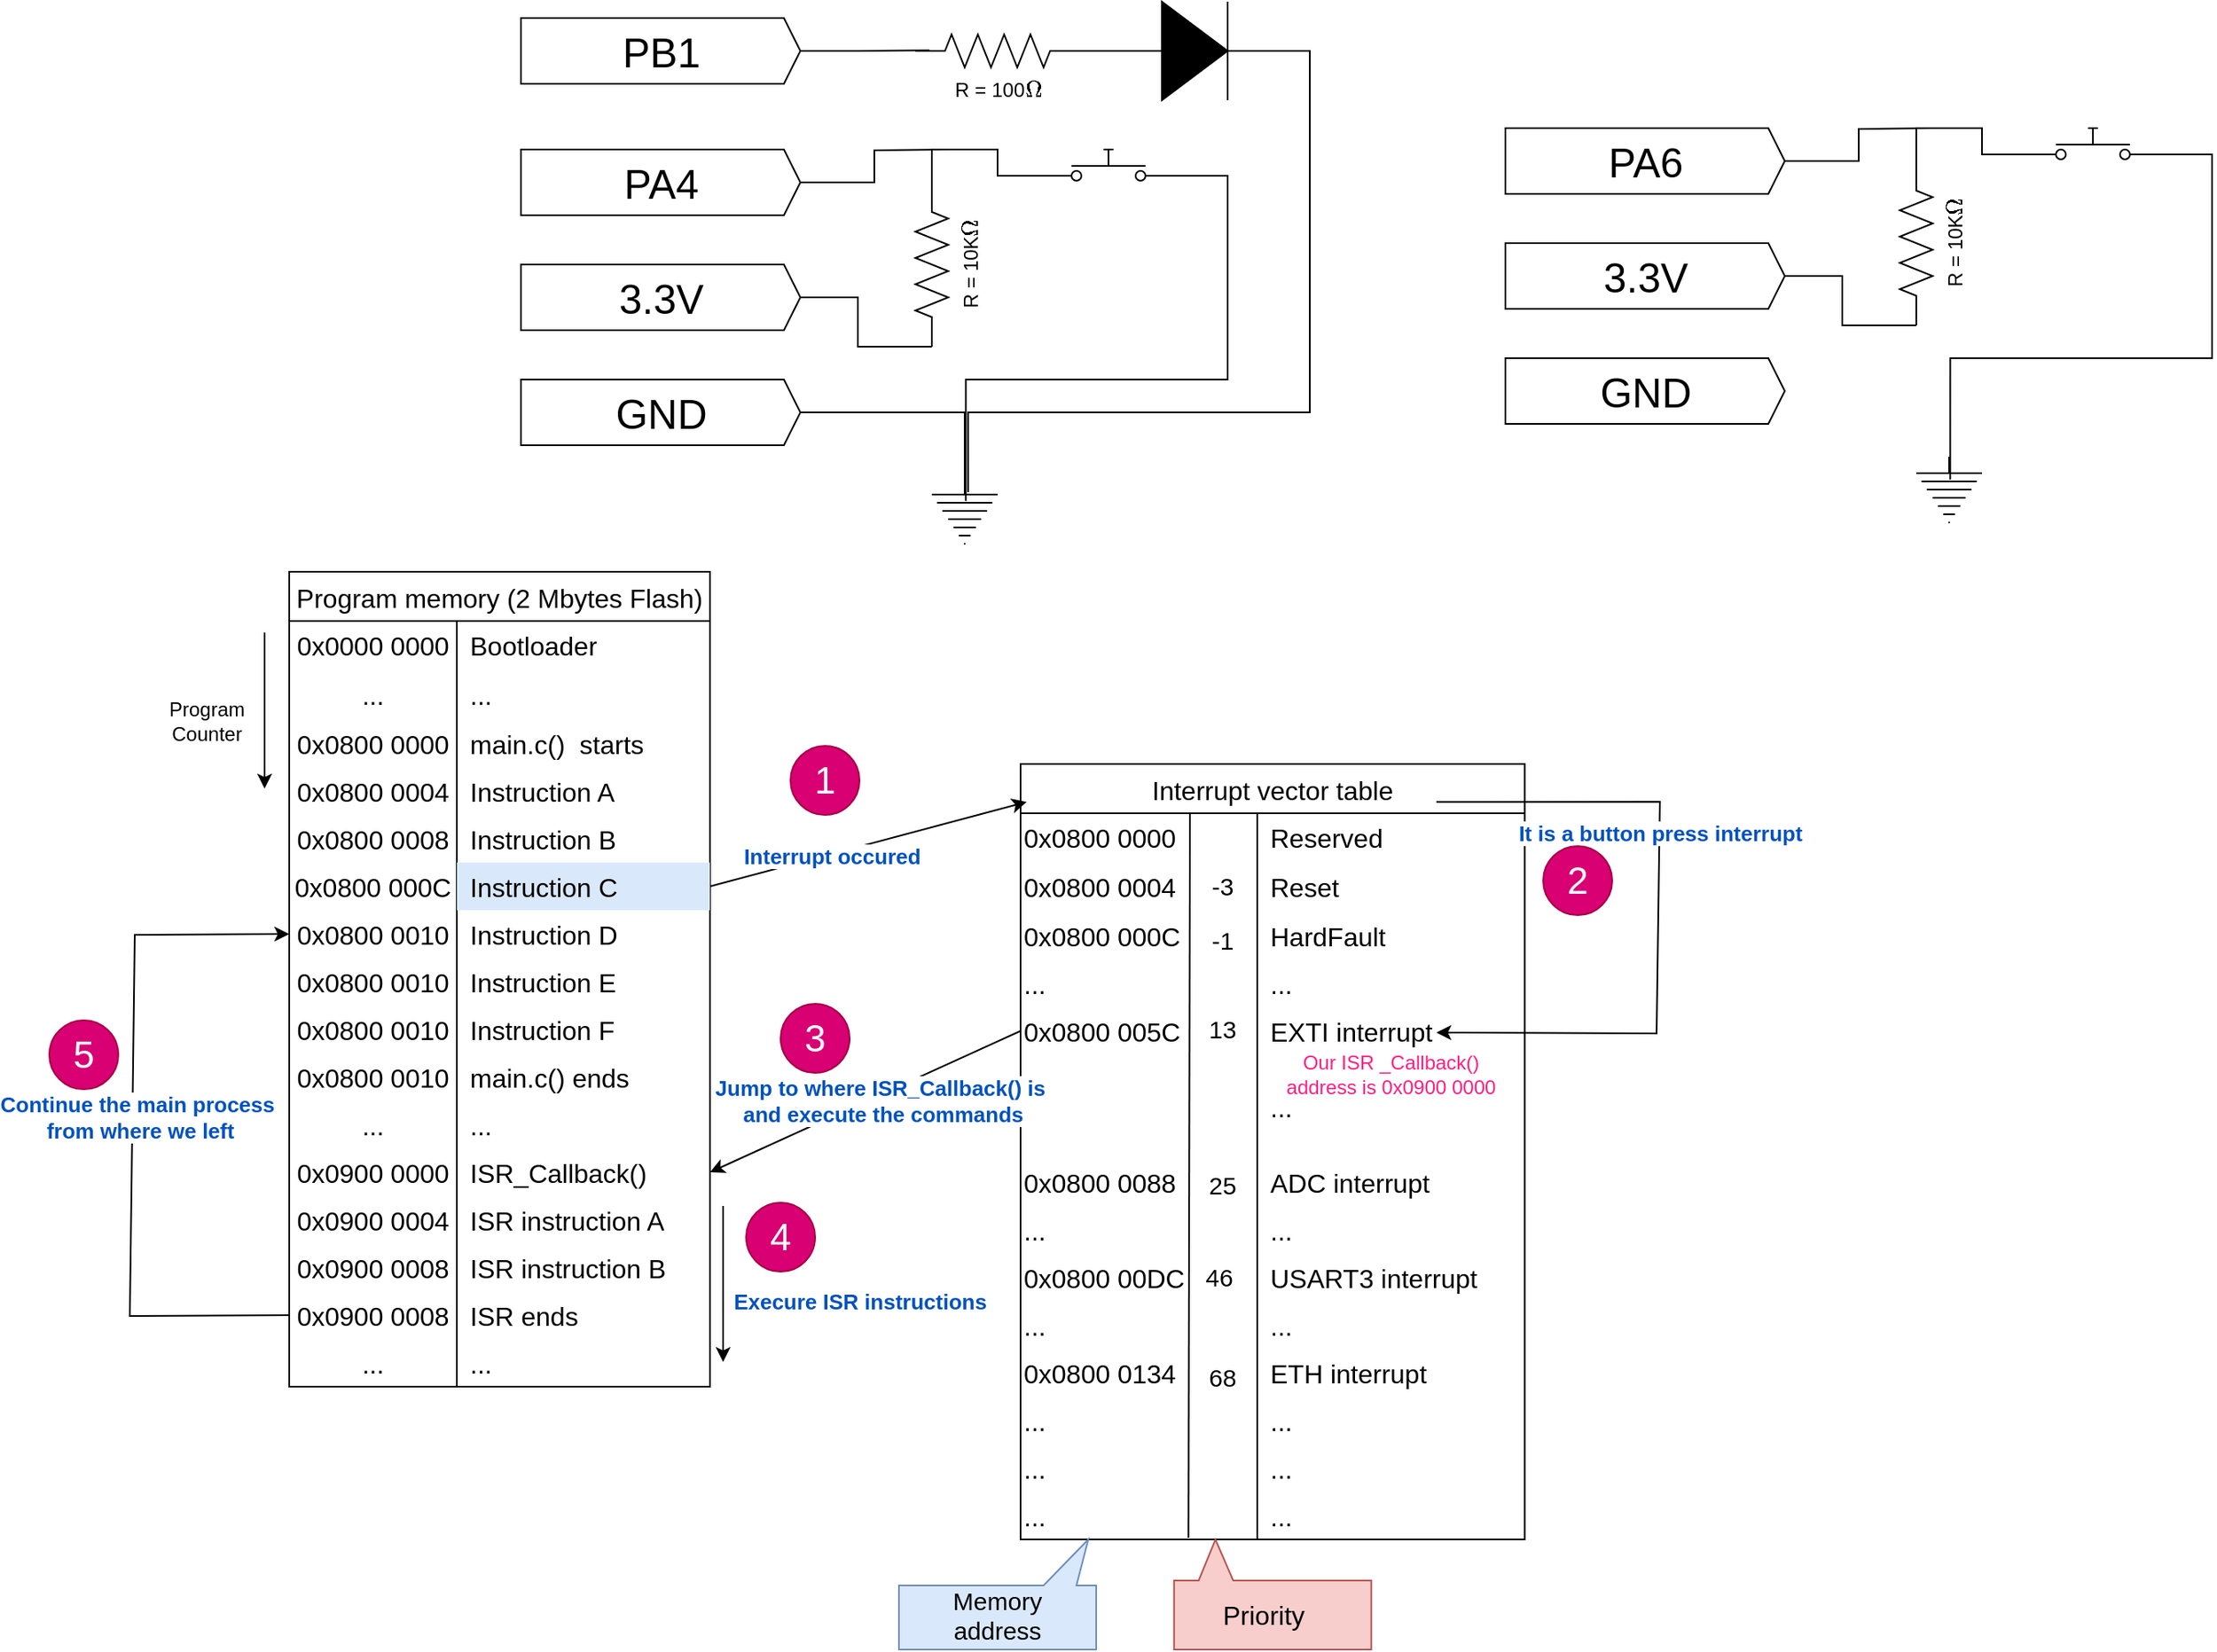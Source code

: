 <mxfile version="28.0.3">
  <diagram name="Page-1" id="4eHRl4CPB6I6Uv9056Hh">
    <mxGraphModel dx="1426" dy="743" grid="0" gridSize="10" guides="1" tooltips="1" connect="1" arrows="1" fold="1" page="0" pageScale="1" pageWidth="850" pageHeight="1100" math="1" shadow="0">
      <root>
        <mxCell id="0" />
        <mxCell id="1" parent="0" />
        <mxCell id="BI4gxbUmeSCvFVr5s4Jp-15" value="PB1" style="html=1;shadow=0;dashed=0;align=center;verticalAlign=middle;shape=mxgraph.arrows2.arrow;dy=0;dx=10;notch=0;fontSize=25;" parent="1" vertex="1">
          <mxGeometry x="400" y="80" width="170" height="40" as="geometry" />
        </mxCell>
        <mxCell id="BI4gxbUmeSCvFVr5s4Jp-16" value="3.3V" style="html=1;shadow=0;dashed=0;align=center;verticalAlign=middle;shape=mxgraph.arrows2.arrow;dy=0;dx=10;notch=0;fontSize=25;" parent="1" vertex="1">
          <mxGeometry x="400" y="230" width="170" height="40" as="geometry" />
        </mxCell>
        <mxCell id="BI4gxbUmeSCvFVr5s4Jp-17" value="GND" style="html=1;shadow=0;dashed=0;align=center;verticalAlign=middle;shape=mxgraph.arrows2.arrow;dy=0;dx=10;notch=0;fontSize=25;" parent="1" vertex="1">
          <mxGeometry x="400" y="300" width="170" height="40" as="geometry" />
        </mxCell>
        <mxCell id="BI4gxbUmeSCvFVr5s4Jp-30" style="edgeStyle=orthogonalEdgeStyle;rounded=0;orthogonalLoop=1;jettySize=auto;html=1;exitX=1;exitY=0.5;exitDx=0;exitDy=0;exitPerimeter=0;endArrow=none;startFill=0;" parent="1" source="BI4gxbUmeSCvFVr5s4Jp-18" edge="1">
          <mxGeometry relative="1" as="geometry">
            <mxPoint x="660.0" y="160" as="targetPoint" />
          </mxGeometry>
        </mxCell>
        <mxCell id="BI4gxbUmeSCvFVr5s4Jp-18" value="PA4" style="html=1;shadow=0;dashed=0;align=center;verticalAlign=middle;shape=mxgraph.arrows2.arrow;dy=0;dx=10;notch=0;fontSize=25;" parent="1" vertex="1">
          <mxGeometry x="400" y="160" width="170" height="40" as="geometry" />
        </mxCell>
        <mxCell id="BI4gxbUmeSCvFVr5s4Jp-19" value="" style="pointerEvents=1;verticalLabelPosition=bottom;shadow=0;dashed=0;align=center;html=1;verticalAlign=top;shape=mxgraph.electrical.signal_sources.protective_earth;" parent="1" vertex="1">
          <mxGeometry x="650" y="360" width="40" height="40" as="geometry" />
        </mxCell>
        <mxCell id="BI4gxbUmeSCvFVr5s4Jp-20" style="edgeStyle=orthogonalEdgeStyle;rounded=0;orthogonalLoop=1;jettySize=auto;html=1;exitX=1;exitY=0.5;exitDx=0;exitDy=0;exitPerimeter=0;entryX=0.5;entryY=0;entryDx=0;entryDy=0;entryPerimeter=0;endArrow=none;startFill=0;" parent="1" source="BI4gxbUmeSCvFVr5s4Jp-17" target="BI4gxbUmeSCvFVr5s4Jp-19" edge="1">
          <mxGeometry relative="1" as="geometry" />
        </mxCell>
        <mxCell id="BI4gxbUmeSCvFVr5s4Jp-21" value="R = 100`\Omega`" style="pointerEvents=1;verticalLabelPosition=bottom;shadow=0;dashed=0;align=center;html=1;verticalAlign=top;shape=mxgraph.electrical.resistors.resistor_2;" parent="1" vertex="1">
          <mxGeometry x="640" y="90" width="100" height="20" as="geometry" />
        </mxCell>
        <mxCell id="BI4gxbUmeSCvFVr5s4Jp-22" style="edgeStyle=orthogonalEdgeStyle;rounded=0;orthogonalLoop=1;jettySize=auto;html=1;exitX=1;exitY=0.5;exitDx=0;exitDy=0;exitPerimeter=0;entryX=0.086;entryY=0.483;entryDx=0;entryDy=0;entryPerimeter=0;endArrow=none;startFill=0;" parent="1" source="BI4gxbUmeSCvFVr5s4Jp-15" target="BI4gxbUmeSCvFVr5s4Jp-21" edge="1">
          <mxGeometry relative="1" as="geometry" />
        </mxCell>
        <mxCell id="BI4gxbUmeSCvFVr5s4Jp-23" value="" style="pointerEvents=1;fillColor=strokeColor;verticalLabelPosition=bottom;shadow=0;dashed=0;align=center;html=1;verticalAlign=top;shape=mxgraph.electrical.diodes.diode;" parent="1" vertex="1">
          <mxGeometry x="760" y="70" width="100" height="60" as="geometry" />
        </mxCell>
        <mxCell id="BI4gxbUmeSCvFVr5s4Jp-24" style="edgeStyle=orthogonalEdgeStyle;rounded=0;orthogonalLoop=1;jettySize=auto;html=1;exitX=1;exitY=0.5;exitDx=0;exitDy=0;exitPerimeter=0;entryX=0.064;entryY=0.49;entryDx=0;entryDy=0;entryPerimeter=0;endArrow=none;startFill=0;" parent="1" source="BI4gxbUmeSCvFVr5s4Jp-21" target="BI4gxbUmeSCvFVr5s4Jp-23" edge="1">
          <mxGeometry relative="1" as="geometry" />
        </mxCell>
        <mxCell id="BI4gxbUmeSCvFVr5s4Jp-25" style="edgeStyle=orthogonalEdgeStyle;rounded=0;orthogonalLoop=1;jettySize=auto;html=1;exitX=1;exitY=0.5;exitDx=0;exitDy=0;exitPerimeter=0;entryX=0.553;entryY=0.213;entryDx=0;entryDy=0;entryPerimeter=0;endArrow=none;startFill=0;" parent="1" source="BI4gxbUmeSCvFVr5s4Jp-23" target="BI4gxbUmeSCvFVr5s4Jp-19" edge="1">
          <mxGeometry relative="1" as="geometry">
            <Array as="points">
              <mxPoint x="880" y="100" />
              <mxPoint x="880" y="320" />
              <mxPoint x="672" y="320" />
            </Array>
          </mxGeometry>
        </mxCell>
        <mxCell id="BI4gxbUmeSCvFVr5s4Jp-26" value="" style="html=1;shape=mxgraph.electrical.electro-mechanical.pushbutton;aspect=fixed;elSwitchState=off;" parent="1" vertex="1">
          <mxGeometry x="720" y="160" width="75" height="20" as="geometry" />
        </mxCell>
        <mxCell id="BI4gxbUmeSCvFVr5s4Jp-29" style="edgeStyle=orthogonalEdgeStyle;rounded=0;orthogonalLoop=1;jettySize=auto;html=1;exitX=1;exitY=0.5;exitDx=0;exitDy=0;exitPerimeter=0;entryX=0;entryY=0.8;entryDx=0;entryDy=0;endArrow=none;startFill=0;" parent="1" source="BI4gxbUmeSCvFVr5s4Jp-27" target="BI4gxbUmeSCvFVr5s4Jp-26" edge="1">
          <mxGeometry relative="1" as="geometry" />
        </mxCell>
        <mxCell id="BI4gxbUmeSCvFVr5s4Jp-27" value="R = 10K`\Omega`" style="pointerEvents=1;verticalLabelPosition=bottom;shadow=0;dashed=0;align=center;html=1;verticalAlign=top;shape=mxgraph.electrical.resistors.resistor_2;rotation=-90;" parent="1" vertex="1">
          <mxGeometry x="600" y="220" width="100" height="20" as="geometry" />
        </mxCell>
        <mxCell id="BI4gxbUmeSCvFVr5s4Jp-28" style="edgeStyle=orthogonalEdgeStyle;rounded=0;orthogonalLoop=1;jettySize=auto;html=1;exitX=1;exitY=0.5;exitDx=0;exitDy=0;exitPerimeter=0;entryX=0;entryY=0.5;entryDx=0;entryDy=0;entryPerimeter=0;endArrow=none;startFill=0;" parent="1" source="BI4gxbUmeSCvFVr5s4Jp-16" target="BI4gxbUmeSCvFVr5s4Jp-27" edge="1">
          <mxGeometry relative="1" as="geometry">
            <Array as="points">
              <mxPoint x="605" y="250" />
              <mxPoint x="605" y="280" />
            </Array>
          </mxGeometry>
        </mxCell>
        <mxCell id="BI4gxbUmeSCvFVr5s4Jp-31" style="edgeStyle=orthogonalEdgeStyle;rounded=0;orthogonalLoop=1;jettySize=auto;html=1;exitX=1;exitY=0.8;exitDx=0;exitDy=0;entryX=0.517;entryY=0.346;entryDx=0;entryDy=0;entryPerimeter=0;endArrow=none;startFill=0;" parent="1" source="BI4gxbUmeSCvFVr5s4Jp-26" target="BI4gxbUmeSCvFVr5s4Jp-19" edge="1">
          <mxGeometry relative="1" as="geometry">
            <Array as="points">
              <mxPoint x="830" y="176" />
              <mxPoint x="830" y="300" />
              <mxPoint x="671" y="300" />
            </Array>
          </mxGeometry>
        </mxCell>
        <mxCell id="cWMTyW_qeCRq0W_1Ur5V-8" value="Interrupt vector table" style="shape=table;startSize=30;container=1;collapsible=0;childLayout=tableLayout;fixedRows=1;rowLines=0;fontStyle=0;strokeColor=default;fontSize=16;" parent="1" vertex="1">
          <mxGeometry x="704" y="534" width="306.75" height="472" as="geometry" />
        </mxCell>
        <mxCell id="cWMTyW_qeCRq0W_1Ur5V-9" value="" style="shape=tableRow;horizontal=0;startSize=0;swimlaneHead=0;swimlaneBody=0;top=0;left=0;bottom=0;right=0;collapsible=0;dropTarget=0;fillColor=none;points=[[0,0.5],[1,0.5]];portConstraint=eastwest;strokeColor=inherit;fontSize=16;" parent="cWMTyW_qeCRq0W_1Ur5V-8" vertex="1">
          <mxGeometry y="30" width="306.75" height="30" as="geometry" />
        </mxCell>
        <mxCell id="cWMTyW_qeCRq0W_1Ur5V-10" value="0x0800 0000" style="shape=partialRectangle;html=1;whiteSpace=wrap;connectable=0;fillColor=none;top=0;left=0;bottom=0;right=0;overflow=hidden;pointerEvents=1;strokeColor=inherit;fontSize=16;align=left;" parent="cWMTyW_qeCRq0W_1Ur5V-9" vertex="1">
          <mxGeometry width="144" height="30" as="geometry">
            <mxRectangle width="144" height="30" as="alternateBounds" />
          </mxGeometry>
        </mxCell>
        <mxCell id="cWMTyW_qeCRq0W_1Ur5V-11" value="Reserved" style="shape=partialRectangle;html=1;whiteSpace=wrap;connectable=0;fillColor=none;top=0;left=0;bottom=0;right=0;align=left;spacingLeft=6;overflow=hidden;strokeColor=inherit;fontSize=16;" parent="cWMTyW_qeCRq0W_1Ur5V-9" vertex="1">
          <mxGeometry x="144" width="163" height="30" as="geometry">
            <mxRectangle width="163" height="30" as="alternateBounds" />
          </mxGeometry>
        </mxCell>
        <mxCell id="cWMTyW_qeCRq0W_1Ur5V-12" value="" style="shape=tableRow;horizontal=0;startSize=0;swimlaneHead=0;swimlaneBody=0;top=0;left=0;bottom=0;right=0;collapsible=0;dropTarget=0;fillColor=none;points=[[0,0.5],[1,0.5]];portConstraint=eastwest;strokeColor=inherit;fontSize=16;" parent="cWMTyW_qeCRq0W_1Ur5V-8" vertex="1">
          <mxGeometry y="60" width="306.75" height="30" as="geometry" />
        </mxCell>
        <mxCell id="cWMTyW_qeCRq0W_1Ur5V-13" value="0x0800 0004" style="shape=partialRectangle;html=1;whiteSpace=wrap;connectable=0;fillColor=none;top=0;left=0;bottom=0;right=0;overflow=hidden;strokeColor=inherit;fontSize=16;align=left;" parent="cWMTyW_qeCRq0W_1Ur5V-12" vertex="1">
          <mxGeometry width="144" height="30" as="geometry">
            <mxRectangle width="144" height="30" as="alternateBounds" />
          </mxGeometry>
        </mxCell>
        <mxCell id="cWMTyW_qeCRq0W_1Ur5V-14" value="Reset" style="shape=partialRectangle;html=1;whiteSpace=wrap;connectable=0;fillColor=none;top=0;left=0;bottom=0;right=0;align=left;spacingLeft=6;overflow=hidden;strokeColor=inherit;fontSize=16;" parent="cWMTyW_qeCRq0W_1Ur5V-12" vertex="1">
          <mxGeometry x="144" width="163" height="30" as="geometry">
            <mxRectangle width="163" height="30" as="alternateBounds" />
          </mxGeometry>
        </mxCell>
        <mxCell id="cWMTyW_qeCRq0W_1Ur5V-15" value="" style="shape=tableRow;horizontal=0;startSize=0;swimlaneHead=0;swimlaneBody=0;top=0;left=0;bottom=0;right=0;collapsible=0;dropTarget=0;fillColor=none;points=[[0,0.5],[1,0.5]];portConstraint=eastwest;strokeColor=inherit;fontSize=16;" parent="cWMTyW_qeCRq0W_1Ur5V-8" vertex="1">
          <mxGeometry y="90" width="306.75" height="29" as="geometry" />
        </mxCell>
        <mxCell id="cWMTyW_qeCRq0W_1Ur5V-16" value="&lt;div&gt;0x0800 000C&lt;/div&gt;" style="shape=partialRectangle;html=1;whiteSpace=wrap;connectable=0;fillColor=none;top=0;left=0;bottom=0;right=0;overflow=hidden;strokeColor=inherit;fontSize=16;align=left;" parent="cWMTyW_qeCRq0W_1Ur5V-15" vertex="1">
          <mxGeometry width="144" height="29" as="geometry">
            <mxRectangle width="144" height="29" as="alternateBounds" />
          </mxGeometry>
        </mxCell>
        <mxCell id="cWMTyW_qeCRq0W_1Ur5V-17" value="HardFault" style="shape=partialRectangle;html=1;whiteSpace=wrap;connectable=0;fillColor=none;top=0;left=0;bottom=0;right=0;align=left;spacingLeft=6;overflow=hidden;strokeColor=inherit;fontSize=16;" parent="cWMTyW_qeCRq0W_1Ur5V-15" vertex="1">
          <mxGeometry x="144" width="163" height="29" as="geometry">
            <mxRectangle width="163" height="29" as="alternateBounds" />
          </mxGeometry>
        </mxCell>
        <mxCell id="cWMTyW_qeCRq0W_1Ur5V-108" value="" style="shape=tableRow;horizontal=0;startSize=0;swimlaneHead=0;swimlaneBody=0;top=0;left=0;bottom=0;right=0;collapsible=0;dropTarget=0;fillColor=none;points=[[0,0.5],[1,0.5]];portConstraint=eastwest;strokeColor=inherit;fontSize=16;" parent="cWMTyW_qeCRq0W_1Ur5V-8" vertex="1">
          <mxGeometry y="119" width="306.75" height="29" as="geometry" />
        </mxCell>
        <mxCell id="cWMTyW_qeCRq0W_1Ur5V-109" value="&lt;div&gt;...&lt;/div&gt;" style="shape=partialRectangle;html=1;whiteSpace=wrap;connectable=0;fillColor=none;top=0;left=0;bottom=0;right=0;overflow=hidden;strokeColor=inherit;fontSize=16;align=left;" parent="cWMTyW_qeCRq0W_1Ur5V-108" vertex="1">
          <mxGeometry width="144" height="29" as="geometry">
            <mxRectangle width="144" height="29" as="alternateBounds" />
          </mxGeometry>
        </mxCell>
        <mxCell id="cWMTyW_qeCRq0W_1Ur5V-110" value="..." style="shape=partialRectangle;html=1;whiteSpace=wrap;connectable=0;fillColor=none;top=0;left=0;bottom=0;right=0;align=left;spacingLeft=6;overflow=hidden;strokeColor=inherit;fontSize=16;" parent="cWMTyW_qeCRq0W_1Ur5V-108" vertex="1">
          <mxGeometry x="144" width="163" height="29" as="geometry">
            <mxRectangle width="163" height="29" as="alternateBounds" />
          </mxGeometry>
        </mxCell>
        <mxCell id="cWMTyW_qeCRq0W_1Ur5V-124" value="" style="shape=tableRow;horizontal=0;startSize=0;swimlaneHead=0;swimlaneBody=0;top=0;left=0;bottom=0;right=0;collapsible=0;dropTarget=0;fillColor=none;points=[[0,0.5],[1,0.5]];portConstraint=eastwest;strokeColor=inherit;fontSize=16;" parent="cWMTyW_qeCRq0W_1Ur5V-8" vertex="1">
          <mxGeometry y="148" width="306.75" height="29" as="geometry" />
        </mxCell>
        <mxCell id="cWMTyW_qeCRq0W_1Ur5V-125" value="0x0800 005C" style="shape=partialRectangle;html=1;whiteSpace=wrap;connectable=0;fillColor=none;top=0;left=0;bottom=0;right=0;overflow=hidden;strokeColor=inherit;fontSize=16;align=left;" parent="cWMTyW_qeCRq0W_1Ur5V-124" vertex="1">
          <mxGeometry width="144" height="29" as="geometry">
            <mxRectangle width="144" height="29" as="alternateBounds" />
          </mxGeometry>
        </mxCell>
        <mxCell id="cWMTyW_qeCRq0W_1Ur5V-126" value="EXTI interrupt" style="shape=partialRectangle;html=1;whiteSpace=wrap;connectable=0;fillColor=none;top=0;left=0;bottom=0;right=0;align=left;spacingLeft=6;overflow=hidden;strokeColor=inherit;fontSize=16;" parent="cWMTyW_qeCRq0W_1Ur5V-124" vertex="1">
          <mxGeometry x="144" width="163" height="29" as="geometry">
            <mxRectangle width="163" height="29" as="alternateBounds" />
          </mxGeometry>
        </mxCell>
        <mxCell id="cWMTyW_qeCRq0W_1Ur5V-127" value="" style="shape=tableRow;horizontal=0;startSize=0;swimlaneHead=0;swimlaneBody=0;top=0;left=0;bottom=0;right=0;collapsible=0;dropTarget=0;fillColor=none;points=[[0,0.5],[1,0.5]];portConstraint=eastwest;strokeColor=inherit;fontSize=16;" parent="cWMTyW_qeCRq0W_1Ur5V-8" vertex="1">
          <mxGeometry y="177" width="306.75" height="63" as="geometry" />
        </mxCell>
        <mxCell id="cWMTyW_qeCRq0W_1Ur5V-128" value="..." style="shape=partialRectangle;html=1;whiteSpace=wrap;connectable=0;fillColor=none;top=0;left=0;bottom=0;right=0;overflow=hidden;strokeColor=inherit;fontSize=16;align=left;" parent="cWMTyW_qeCRq0W_1Ur5V-127" vertex="1">
          <mxGeometry width="144" height="63" as="geometry">
            <mxRectangle width="144" height="63" as="alternateBounds" />
          </mxGeometry>
        </mxCell>
        <mxCell id="cWMTyW_qeCRq0W_1Ur5V-129" value="..." style="shape=partialRectangle;html=1;whiteSpace=wrap;connectable=0;fillColor=none;top=0;left=0;bottom=0;right=0;align=left;spacingLeft=6;overflow=hidden;strokeColor=inherit;fontSize=16;" parent="cWMTyW_qeCRq0W_1Ur5V-127" vertex="1">
          <mxGeometry x="144" width="163" height="63" as="geometry">
            <mxRectangle width="163" height="63" as="alternateBounds" />
          </mxGeometry>
        </mxCell>
        <mxCell id="cWMTyW_qeCRq0W_1Ur5V-130" value="" style="shape=tableRow;horizontal=0;startSize=0;swimlaneHead=0;swimlaneBody=0;top=0;left=0;bottom=0;right=0;collapsible=0;dropTarget=0;fillColor=none;points=[[0,0.5],[1,0.5]];portConstraint=eastwest;strokeColor=inherit;fontSize=16;" parent="cWMTyW_qeCRq0W_1Ur5V-8" vertex="1">
          <mxGeometry y="240" width="306.75" height="29" as="geometry" />
        </mxCell>
        <mxCell id="cWMTyW_qeCRq0W_1Ur5V-131" value="0x0800 0088" style="shape=partialRectangle;html=1;whiteSpace=wrap;connectable=0;fillColor=none;top=0;left=0;bottom=0;right=0;overflow=hidden;strokeColor=inherit;fontSize=16;align=left;" parent="cWMTyW_qeCRq0W_1Ur5V-130" vertex="1">
          <mxGeometry width="144" height="29" as="geometry">
            <mxRectangle width="144" height="29" as="alternateBounds" />
          </mxGeometry>
        </mxCell>
        <mxCell id="cWMTyW_qeCRq0W_1Ur5V-132" value="ADC interrupt" style="shape=partialRectangle;html=1;whiteSpace=wrap;connectable=0;fillColor=none;top=0;left=0;bottom=0;right=0;align=left;spacingLeft=6;overflow=hidden;strokeColor=inherit;fontSize=16;" parent="cWMTyW_qeCRq0W_1Ur5V-130" vertex="1">
          <mxGeometry x="144" width="163" height="29" as="geometry">
            <mxRectangle width="163" height="29" as="alternateBounds" />
          </mxGeometry>
        </mxCell>
        <mxCell id="cWMTyW_qeCRq0W_1Ur5V-133" value="" style="shape=tableRow;horizontal=0;startSize=0;swimlaneHead=0;swimlaneBody=0;top=0;left=0;bottom=0;right=0;collapsible=0;dropTarget=0;fillColor=none;points=[[0,0.5],[1,0.5]];portConstraint=eastwest;strokeColor=inherit;fontSize=16;" parent="cWMTyW_qeCRq0W_1Ur5V-8" vertex="1">
          <mxGeometry y="269" width="306.75" height="29" as="geometry" />
        </mxCell>
        <mxCell id="cWMTyW_qeCRq0W_1Ur5V-134" value="..." style="shape=partialRectangle;html=1;whiteSpace=wrap;connectable=0;fillColor=none;top=0;left=0;bottom=0;right=0;overflow=hidden;strokeColor=inherit;fontSize=16;align=left;" parent="cWMTyW_qeCRq0W_1Ur5V-133" vertex="1">
          <mxGeometry width="144" height="29" as="geometry">
            <mxRectangle width="144" height="29" as="alternateBounds" />
          </mxGeometry>
        </mxCell>
        <mxCell id="cWMTyW_qeCRq0W_1Ur5V-135" value="..." style="shape=partialRectangle;html=1;whiteSpace=wrap;connectable=0;fillColor=none;top=0;left=0;bottom=0;right=0;align=left;spacingLeft=6;overflow=hidden;strokeColor=inherit;fontSize=16;" parent="cWMTyW_qeCRq0W_1Ur5V-133" vertex="1">
          <mxGeometry x="144" width="163" height="29" as="geometry">
            <mxRectangle width="163" height="29" as="alternateBounds" />
          </mxGeometry>
        </mxCell>
        <mxCell id="cWMTyW_qeCRq0W_1Ur5V-136" value="" style="shape=tableRow;horizontal=0;startSize=0;swimlaneHead=0;swimlaneBody=0;top=0;left=0;bottom=0;right=0;collapsible=0;dropTarget=0;fillColor=none;points=[[0,0.5],[1,0.5]];portConstraint=eastwest;strokeColor=inherit;fontSize=16;" parent="cWMTyW_qeCRq0W_1Ur5V-8" vertex="1">
          <mxGeometry y="298" width="306.75" height="29" as="geometry" />
        </mxCell>
        <mxCell id="cWMTyW_qeCRq0W_1Ur5V-137" value="0x0800 00DC" style="shape=partialRectangle;html=1;whiteSpace=wrap;connectable=0;fillColor=none;top=0;left=0;bottom=0;right=0;overflow=hidden;strokeColor=inherit;fontSize=16;align=left;" parent="cWMTyW_qeCRq0W_1Ur5V-136" vertex="1">
          <mxGeometry width="144" height="29" as="geometry">
            <mxRectangle width="144" height="29" as="alternateBounds" />
          </mxGeometry>
        </mxCell>
        <mxCell id="cWMTyW_qeCRq0W_1Ur5V-138" value="USART3 interrupt" style="shape=partialRectangle;html=1;whiteSpace=wrap;connectable=0;fillColor=none;top=0;left=0;bottom=0;right=0;align=left;spacingLeft=6;overflow=hidden;strokeColor=inherit;fontSize=16;" parent="cWMTyW_qeCRq0W_1Ur5V-136" vertex="1">
          <mxGeometry x="144" width="163" height="29" as="geometry">
            <mxRectangle width="163" height="29" as="alternateBounds" />
          </mxGeometry>
        </mxCell>
        <mxCell id="cWMTyW_qeCRq0W_1Ur5V-139" value="" style="shape=tableRow;horizontal=0;startSize=0;swimlaneHead=0;swimlaneBody=0;top=0;left=0;bottom=0;right=0;collapsible=0;dropTarget=0;fillColor=none;points=[[0,0.5],[1,0.5]];portConstraint=eastwest;strokeColor=inherit;fontSize=16;" parent="cWMTyW_qeCRq0W_1Ur5V-8" vertex="1">
          <mxGeometry y="327" width="306.75" height="29" as="geometry" />
        </mxCell>
        <mxCell id="cWMTyW_qeCRq0W_1Ur5V-140" value="..." style="shape=partialRectangle;html=1;whiteSpace=wrap;connectable=0;fillColor=none;top=0;left=0;bottom=0;right=0;overflow=hidden;strokeColor=inherit;fontSize=16;align=left;" parent="cWMTyW_qeCRq0W_1Ur5V-139" vertex="1">
          <mxGeometry width="144" height="29" as="geometry">
            <mxRectangle width="144" height="29" as="alternateBounds" />
          </mxGeometry>
        </mxCell>
        <mxCell id="cWMTyW_qeCRq0W_1Ur5V-141" value="..." style="shape=partialRectangle;html=1;whiteSpace=wrap;connectable=0;fillColor=none;top=0;left=0;bottom=0;right=0;align=left;spacingLeft=6;overflow=hidden;strokeColor=inherit;fontSize=16;" parent="cWMTyW_qeCRq0W_1Ur5V-139" vertex="1">
          <mxGeometry x="144" width="163" height="29" as="geometry">
            <mxRectangle width="163" height="29" as="alternateBounds" />
          </mxGeometry>
        </mxCell>
        <mxCell id="cWMTyW_qeCRq0W_1Ur5V-142" value="" style="shape=tableRow;horizontal=0;startSize=0;swimlaneHead=0;swimlaneBody=0;top=0;left=0;bottom=0;right=0;collapsible=0;dropTarget=0;fillColor=none;points=[[0,0.5],[1,0.5]];portConstraint=eastwest;strokeColor=inherit;fontSize=16;" parent="cWMTyW_qeCRq0W_1Ur5V-8" vertex="1">
          <mxGeometry y="356" width="306.75" height="29" as="geometry" />
        </mxCell>
        <mxCell id="cWMTyW_qeCRq0W_1Ur5V-143" value="0x0800 0134" style="shape=partialRectangle;html=1;whiteSpace=wrap;connectable=0;fillColor=none;top=0;left=0;bottom=0;right=0;overflow=hidden;strokeColor=inherit;fontSize=16;align=left;" parent="cWMTyW_qeCRq0W_1Ur5V-142" vertex="1">
          <mxGeometry width="144" height="29" as="geometry">
            <mxRectangle width="144" height="29" as="alternateBounds" />
          </mxGeometry>
        </mxCell>
        <mxCell id="cWMTyW_qeCRq0W_1Ur5V-144" value="ETH interrupt" style="shape=partialRectangle;html=1;whiteSpace=wrap;connectable=0;fillColor=none;top=0;left=0;bottom=0;right=0;align=left;spacingLeft=6;overflow=hidden;strokeColor=inherit;fontSize=16;" parent="cWMTyW_qeCRq0W_1Ur5V-142" vertex="1">
          <mxGeometry x="144" width="163" height="29" as="geometry">
            <mxRectangle width="163" height="29" as="alternateBounds" />
          </mxGeometry>
        </mxCell>
        <mxCell id="cWMTyW_qeCRq0W_1Ur5V-145" value="" style="shape=tableRow;horizontal=0;startSize=0;swimlaneHead=0;swimlaneBody=0;top=0;left=0;bottom=0;right=0;collapsible=0;dropTarget=0;fillColor=none;points=[[0,0.5],[1,0.5]];portConstraint=eastwest;strokeColor=inherit;fontSize=16;" parent="cWMTyW_qeCRq0W_1Ur5V-8" vertex="1">
          <mxGeometry y="385" width="306.75" height="29" as="geometry" />
        </mxCell>
        <mxCell id="cWMTyW_qeCRq0W_1Ur5V-146" value="..." style="shape=partialRectangle;html=1;whiteSpace=wrap;connectable=0;fillColor=none;top=0;left=0;bottom=0;right=0;overflow=hidden;strokeColor=inherit;fontSize=16;align=left;" parent="cWMTyW_qeCRq0W_1Ur5V-145" vertex="1">
          <mxGeometry width="144" height="29" as="geometry">
            <mxRectangle width="144" height="29" as="alternateBounds" />
          </mxGeometry>
        </mxCell>
        <mxCell id="cWMTyW_qeCRq0W_1Ur5V-147" value="..." style="shape=partialRectangle;html=1;whiteSpace=wrap;connectable=0;fillColor=none;top=0;left=0;bottom=0;right=0;align=left;spacingLeft=6;overflow=hidden;strokeColor=inherit;fontSize=16;" parent="cWMTyW_qeCRq0W_1Ur5V-145" vertex="1">
          <mxGeometry x="144" width="163" height="29" as="geometry">
            <mxRectangle width="163" height="29" as="alternateBounds" />
          </mxGeometry>
        </mxCell>
        <mxCell id="cWMTyW_qeCRq0W_1Ur5V-148" value="" style="shape=tableRow;horizontal=0;startSize=0;swimlaneHead=0;swimlaneBody=0;top=0;left=0;bottom=0;right=0;collapsible=0;dropTarget=0;fillColor=none;points=[[0,0.5],[1,0.5]];portConstraint=eastwest;strokeColor=inherit;fontSize=16;" parent="cWMTyW_qeCRq0W_1Ur5V-8" vertex="1">
          <mxGeometry y="414" width="306.75" height="29" as="geometry" />
        </mxCell>
        <mxCell id="cWMTyW_qeCRq0W_1Ur5V-149" value="..." style="shape=partialRectangle;html=1;whiteSpace=wrap;connectable=0;fillColor=none;top=0;left=0;bottom=0;right=0;overflow=hidden;strokeColor=inherit;fontSize=16;align=left;" parent="cWMTyW_qeCRq0W_1Ur5V-148" vertex="1">
          <mxGeometry width="144" height="29" as="geometry">
            <mxRectangle width="144" height="29" as="alternateBounds" />
          </mxGeometry>
        </mxCell>
        <mxCell id="cWMTyW_qeCRq0W_1Ur5V-150" value="..." style="shape=partialRectangle;html=1;whiteSpace=wrap;connectable=0;fillColor=none;top=0;left=0;bottom=0;right=0;align=left;spacingLeft=6;overflow=hidden;strokeColor=inherit;fontSize=16;" parent="cWMTyW_qeCRq0W_1Ur5V-148" vertex="1">
          <mxGeometry x="144" width="163" height="29" as="geometry">
            <mxRectangle width="163" height="29" as="alternateBounds" />
          </mxGeometry>
        </mxCell>
        <mxCell id="cWMTyW_qeCRq0W_1Ur5V-220" value="" style="shape=tableRow;horizontal=0;startSize=0;swimlaneHead=0;swimlaneBody=0;top=0;left=0;bottom=0;right=0;collapsible=0;dropTarget=0;fillColor=none;points=[[0,0.5],[1,0.5]];portConstraint=eastwest;strokeColor=inherit;fontSize=16;" parent="cWMTyW_qeCRq0W_1Ur5V-8" vertex="1">
          <mxGeometry y="443" width="306.75" height="29" as="geometry" />
        </mxCell>
        <mxCell id="cWMTyW_qeCRq0W_1Ur5V-221" value="..." style="shape=partialRectangle;html=1;whiteSpace=wrap;connectable=0;fillColor=none;top=0;left=0;bottom=0;right=0;overflow=hidden;strokeColor=inherit;fontSize=16;align=left;" parent="cWMTyW_qeCRq0W_1Ur5V-220" vertex="1">
          <mxGeometry width="144" height="29" as="geometry">
            <mxRectangle width="144" height="29" as="alternateBounds" />
          </mxGeometry>
        </mxCell>
        <mxCell id="cWMTyW_qeCRq0W_1Ur5V-222" value="..." style="shape=partialRectangle;html=1;whiteSpace=wrap;connectable=0;fillColor=none;top=0;left=0;bottom=0;right=0;align=left;spacingLeft=6;overflow=hidden;strokeColor=inherit;fontSize=16;" parent="cWMTyW_qeCRq0W_1Ur5V-220" vertex="1">
          <mxGeometry x="144" width="163" height="29" as="geometry">
            <mxRectangle width="163" height="29" as="alternateBounds" />
          </mxGeometry>
        </mxCell>
        <mxCell id="1wR15tHoZpLUI2RcN5io-44" value="" style="endArrow=none;html=1;rounded=0;entryX=0.336;entryY=0;entryDx=0;entryDy=0;entryPerimeter=0;exitX=0.333;exitY=0.966;exitDx=0;exitDy=0;exitPerimeter=0;" parent="cWMTyW_qeCRq0W_1Ur5V-8" source="cWMTyW_qeCRq0W_1Ur5V-220" target="cWMTyW_qeCRq0W_1Ur5V-9" edge="1">
          <mxGeometry width="50" height="50" relative="1" as="geometry">
            <mxPoint x="45" y="145" as="sourcePoint" />
            <mxPoint x="95" y="95" as="targetPoint" />
          </mxGeometry>
        </mxCell>
        <mxCell id="cWMTyW_qeCRq0W_1Ur5V-51" value="Program memory (2 Mbytes Flash)" style="shape=table;startSize=30;container=1;collapsible=0;childLayout=tableLayout;fixedRows=1;rowLines=0;fontStyle=0;strokeColor=default;fontSize=16;" parent="1" vertex="1">
          <mxGeometry x="259" y="417" width="256" height="496" as="geometry" />
        </mxCell>
        <mxCell id="cWMTyW_qeCRq0W_1Ur5V-52" value="" style="shape=tableRow;horizontal=0;startSize=0;swimlaneHead=0;swimlaneBody=0;top=0;left=0;bottom=0;right=0;collapsible=0;dropTarget=0;fillColor=none;points=[[0,0.5],[1,0.5]];portConstraint=eastwest;strokeColor=inherit;fontSize=16;" parent="cWMTyW_qeCRq0W_1Ur5V-51" vertex="1">
          <mxGeometry y="30" width="256" height="30" as="geometry" />
        </mxCell>
        <mxCell id="cWMTyW_qeCRq0W_1Ur5V-53" value="0x0000 0000" style="shape=partialRectangle;html=1;whiteSpace=wrap;connectable=0;fillColor=none;top=0;left=0;bottom=0;right=0;overflow=hidden;pointerEvents=1;strokeColor=inherit;fontSize=16;" parent="cWMTyW_qeCRq0W_1Ur5V-52" vertex="1">
          <mxGeometry width="102" height="30" as="geometry">
            <mxRectangle width="102" height="30" as="alternateBounds" />
          </mxGeometry>
        </mxCell>
        <mxCell id="cWMTyW_qeCRq0W_1Ur5V-54" value="Bootloader" style="shape=partialRectangle;html=1;whiteSpace=wrap;connectable=0;fillColor=none;top=0;left=0;bottom=0;right=0;align=left;spacingLeft=6;overflow=hidden;strokeColor=inherit;fontSize=16;" parent="cWMTyW_qeCRq0W_1Ur5V-52" vertex="1">
          <mxGeometry x="102" width="154" height="30" as="geometry">
            <mxRectangle width="154" height="30" as="alternateBounds" />
          </mxGeometry>
        </mxCell>
        <mxCell id="cWMTyW_qeCRq0W_1Ur5V-55" value="" style="shape=tableRow;horizontal=0;startSize=0;swimlaneHead=0;swimlaneBody=0;top=0;left=0;bottom=0;right=0;collapsible=0;dropTarget=0;fillColor=none;points=[[0,0.5],[1,0.5]];portConstraint=eastwest;strokeColor=inherit;fontSize=16;" parent="cWMTyW_qeCRq0W_1Ur5V-51" vertex="1">
          <mxGeometry y="60" width="256" height="30" as="geometry" />
        </mxCell>
        <mxCell id="cWMTyW_qeCRq0W_1Ur5V-56" value="..." style="shape=partialRectangle;html=1;whiteSpace=wrap;connectable=0;fillColor=none;top=0;left=0;bottom=0;right=0;overflow=hidden;strokeColor=inherit;fontSize=16;" parent="cWMTyW_qeCRq0W_1Ur5V-55" vertex="1">
          <mxGeometry width="102" height="30" as="geometry">
            <mxRectangle width="102" height="30" as="alternateBounds" />
          </mxGeometry>
        </mxCell>
        <mxCell id="cWMTyW_qeCRq0W_1Ur5V-57" value="..." style="shape=partialRectangle;html=1;whiteSpace=wrap;connectable=0;fillColor=none;top=0;left=0;bottom=0;right=0;align=left;spacingLeft=6;overflow=hidden;strokeColor=inherit;fontSize=16;" parent="cWMTyW_qeCRq0W_1Ur5V-55" vertex="1">
          <mxGeometry x="102" width="154" height="30" as="geometry">
            <mxRectangle width="154" height="30" as="alternateBounds" />
          </mxGeometry>
        </mxCell>
        <mxCell id="cWMTyW_qeCRq0W_1Ur5V-58" value="" style="shape=tableRow;horizontal=0;startSize=0;swimlaneHead=0;swimlaneBody=0;top=0;left=0;bottom=0;right=0;collapsible=0;dropTarget=0;fillColor=none;points=[[0,0.5],[1,0.5]];portConstraint=eastwest;strokeColor=inherit;fontSize=16;" parent="cWMTyW_qeCRq0W_1Ur5V-51" vertex="1">
          <mxGeometry y="90" width="256" height="29" as="geometry" />
        </mxCell>
        <mxCell id="cWMTyW_qeCRq0W_1Ur5V-59" value="&lt;div&gt;0x0800 0000&lt;/div&gt;" style="shape=partialRectangle;html=1;whiteSpace=wrap;connectable=0;fillColor=none;top=0;left=0;bottom=0;right=0;overflow=hidden;strokeColor=inherit;fontSize=16;" parent="cWMTyW_qeCRq0W_1Ur5V-58" vertex="1">
          <mxGeometry width="102" height="29" as="geometry">
            <mxRectangle width="102" height="29" as="alternateBounds" />
          </mxGeometry>
        </mxCell>
        <mxCell id="cWMTyW_qeCRq0W_1Ur5V-60" value="main.c()&amp;nbsp; starts" style="shape=partialRectangle;html=1;whiteSpace=wrap;connectable=0;fillColor=none;top=0;left=0;bottom=0;right=0;align=left;spacingLeft=6;overflow=hidden;strokeColor=inherit;fontSize=16;" parent="cWMTyW_qeCRq0W_1Ur5V-58" vertex="1">
          <mxGeometry x="102" width="154" height="29" as="geometry">
            <mxRectangle width="154" height="29" as="alternateBounds" />
          </mxGeometry>
        </mxCell>
        <mxCell id="cWMTyW_qeCRq0W_1Ur5V-86" value="" style="shape=tableRow;horizontal=0;startSize=0;swimlaneHead=0;swimlaneBody=0;top=0;left=0;bottom=0;right=0;collapsible=0;dropTarget=0;fillColor=none;points=[[0,0.5],[1,0.5]];portConstraint=eastwest;strokeColor=inherit;fontSize=16;" parent="cWMTyW_qeCRq0W_1Ur5V-51" vertex="1">
          <mxGeometry y="119" width="256" height="29" as="geometry" />
        </mxCell>
        <mxCell id="cWMTyW_qeCRq0W_1Ur5V-87" value="&lt;div&gt;0x0800 0004&lt;/div&gt;" style="shape=partialRectangle;html=1;whiteSpace=wrap;connectable=0;fillColor=none;top=0;left=0;bottom=0;right=0;overflow=hidden;strokeColor=inherit;fontSize=16;" parent="cWMTyW_qeCRq0W_1Ur5V-86" vertex="1">
          <mxGeometry width="102" height="29" as="geometry">
            <mxRectangle width="102" height="29" as="alternateBounds" />
          </mxGeometry>
        </mxCell>
        <mxCell id="cWMTyW_qeCRq0W_1Ur5V-88" value="Instruction A" style="shape=partialRectangle;html=1;whiteSpace=wrap;connectable=0;fillColor=none;top=0;left=0;bottom=0;right=0;align=left;spacingLeft=6;overflow=hidden;strokeColor=inherit;fontSize=16;" parent="cWMTyW_qeCRq0W_1Ur5V-86" vertex="1">
          <mxGeometry x="102" width="154" height="29" as="geometry">
            <mxRectangle width="154" height="29" as="alternateBounds" />
          </mxGeometry>
        </mxCell>
        <mxCell id="cWMTyW_qeCRq0W_1Ur5V-89" value="" style="shape=tableRow;horizontal=0;startSize=0;swimlaneHead=0;swimlaneBody=0;top=0;left=0;bottom=0;right=0;collapsible=0;dropTarget=0;fillColor=none;points=[[0,0.5],[1,0.5]];portConstraint=eastwest;strokeColor=inherit;fontSize=16;" parent="cWMTyW_qeCRq0W_1Ur5V-51" vertex="1">
          <mxGeometry y="148" width="256" height="29" as="geometry" />
        </mxCell>
        <mxCell id="cWMTyW_qeCRq0W_1Ur5V-90" value="&lt;div&gt;0x0800 0008&lt;/div&gt;" style="shape=partialRectangle;html=1;whiteSpace=wrap;connectable=0;fillColor=none;top=0;left=0;bottom=0;right=0;overflow=hidden;strokeColor=inherit;fontSize=16;" parent="cWMTyW_qeCRq0W_1Ur5V-89" vertex="1">
          <mxGeometry width="102" height="29" as="geometry">
            <mxRectangle width="102" height="29" as="alternateBounds" />
          </mxGeometry>
        </mxCell>
        <mxCell id="cWMTyW_qeCRq0W_1Ur5V-91" value="Instruction B" style="shape=partialRectangle;html=1;whiteSpace=wrap;connectable=0;fillColor=none;top=0;left=0;bottom=0;right=0;align=left;spacingLeft=6;overflow=hidden;strokeColor=inherit;fontSize=16;" parent="cWMTyW_qeCRq0W_1Ur5V-89" vertex="1">
          <mxGeometry x="102" width="154" height="29" as="geometry">
            <mxRectangle width="154" height="29" as="alternateBounds" />
          </mxGeometry>
        </mxCell>
        <mxCell id="cWMTyW_qeCRq0W_1Ur5V-92" value="" style="shape=tableRow;horizontal=0;startSize=0;swimlaneHead=0;swimlaneBody=0;top=0;left=0;bottom=0;right=0;collapsible=0;dropTarget=0;fillColor=none;points=[[0,0.5],[1,0.5]];portConstraint=eastwest;strokeColor=inherit;fontSize=16;" parent="cWMTyW_qeCRq0W_1Ur5V-51" vertex="1">
          <mxGeometry y="177" width="256" height="29" as="geometry" />
        </mxCell>
        <mxCell id="cWMTyW_qeCRq0W_1Ur5V-93" value="&lt;div&gt;0x0800 000C&lt;/div&gt;" style="shape=partialRectangle;html=1;whiteSpace=wrap;connectable=0;fillColor=none;top=0;left=0;bottom=0;right=0;overflow=hidden;strokeColor=inherit;fontSize=16;" parent="cWMTyW_qeCRq0W_1Ur5V-92" vertex="1">
          <mxGeometry width="102" height="29" as="geometry">
            <mxRectangle width="102" height="29" as="alternateBounds" />
          </mxGeometry>
        </mxCell>
        <mxCell id="cWMTyW_qeCRq0W_1Ur5V-94" value="Instruction C" style="shape=partialRectangle;html=1;whiteSpace=wrap;connectable=0;fillColor=#dae8fc;top=0;left=0;bottom=0;right=0;align=left;spacingLeft=6;overflow=hidden;strokeColor=#6c8ebf;fontSize=16;" parent="cWMTyW_qeCRq0W_1Ur5V-92" vertex="1">
          <mxGeometry x="102" width="154" height="29" as="geometry">
            <mxRectangle width="154" height="29" as="alternateBounds" />
          </mxGeometry>
        </mxCell>
        <mxCell id="cWMTyW_qeCRq0W_1Ur5V-95" value="" style="shape=tableRow;horizontal=0;startSize=0;swimlaneHead=0;swimlaneBody=0;top=0;left=0;bottom=0;right=0;collapsible=0;dropTarget=0;fillColor=none;points=[[0,0.5],[1,0.5]];portConstraint=eastwest;strokeColor=inherit;fontSize=16;" parent="cWMTyW_qeCRq0W_1Ur5V-51" vertex="1">
          <mxGeometry y="206" width="256" height="29" as="geometry" />
        </mxCell>
        <mxCell id="cWMTyW_qeCRq0W_1Ur5V-96" value="&lt;div&gt;0x0800 0010&lt;/div&gt;" style="shape=partialRectangle;html=1;whiteSpace=wrap;connectable=0;fillColor=none;top=0;left=0;bottom=0;right=0;overflow=hidden;strokeColor=inherit;fontSize=16;" parent="cWMTyW_qeCRq0W_1Ur5V-95" vertex="1">
          <mxGeometry width="102" height="29" as="geometry">
            <mxRectangle width="102" height="29" as="alternateBounds" />
          </mxGeometry>
        </mxCell>
        <mxCell id="cWMTyW_qeCRq0W_1Ur5V-97" value="Instruction D" style="shape=partialRectangle;html=1;whiteSpace=wrap;connectable=0;fillColor=none;top=0;left=0;bottom=0;right=0;align=left;spacingLeft=6;overflow=hidden;strokeColor=inherit;fontSize=16;" parent="cWMTyW_qeCRq0W_1Ur5V-95" vertex="1">
          <mxGeometry x="102" width="154" height="29" as="geometry">
            <mxRectangle width="154" height="29" as="alternateBounds" />
          </mxGeometry>
        </mxCell>
        <mxCell id="cWMTyW_qeCRq0W_1Ur5V-151" value="" style="shape=tableRow;horizontal=0;startSize=0;swimlaneHead=0;swimlaneBody=0;top=0;left=0;bottom=0;right=0;collapsible=0;dropTarget=0;fillColor=none;points=[[0,0.5],[1,0.5]];portConstraint=eastwest;strokeColor=inherit;fontSize=16;" parent="cWMTyW_qeCRq0W_1Ur5V-51" vertex="1">
          <mxGeometry y="235" width="256" height="29" as="geometry" />
        </mxCell>
        <mxCell id="cWMTyW_qeCRq0W_1Ur5V-152" value="&lt;div&gt;0x0800 0010&lt;/div&gt;" style="shape=partialRectangle;html=1;whiteSpace=wrap;connectable=0;fillColor=none;top=0;left=0;bottom=0;right=0;overflow=hidden;strokeColor=inherit;fontSize=16;" parent="cWMTyW_qeCRq0W_1Ur5V-151" vertex="1">
          <mxGeometry width="102" height="29" as="geometry">
            <mxRectangle width="102" height="29" as="alternateBounds" />
          </mxGeometry>
        </mxCell>
        <mxCell id="cWMTyW_qeCRq0W_1Ur5V-153" value="Instruction E" style="shape=partialRectangle;html=1;whiteSpace=wrap;connectable=0;fillColor=none;top=0;left=0;bottom=0;right=0;align=left;spacingLeft=6;overflow=hidden;strokeColor=inherit;fontSize=16;" parent="cWMTyW_qeCRq0W_1Ur5V-151" vertex="1">
          <mxGeometry x="102" width="154" height="29" as="geometry">
            <mxRectangle width="154" height="29" as="alternateBounds" />
          </mxGeometry>
        </mxCell>
        <mxCell id="cWMTyW_qeCRq0W_1Ur5V-154" value="" style="shape=tableRow;horizontal=0;startSize=0;swimlaneHead=0;swimlaneBody=0;top=0;left=0;bottom=0;right=0;collapsible=0;dropTarget=0;fillColor=none;points=[[0,0.5],[1,0.5]];portConstraint=eastwest;strokeColor=inherit;fontSize=16;" parent="cWMTyW_qeCRq0W_1Ur5V-51" vertex="1">
          <mxGeometry y="264" width="256" height="29" as="geometry" />
        </mxCell>
        <mxCell id="cWMTyW_qeCRq0W_1Ur5V-155" value="&lt;div&gt;0x0800 0010&lt;/div&gt;" style="shape=partialRectangle;html=1;whiteSpace=wrap;connectable=0;fillColor=none;top=0;left=0;bottom=0;right=0;overflow=hidden;strokeColor=inherit;fontSize=16;" parent="cWMTyW_qeCRq0W_1Ur5V-154" vertex="1">
          <mxGeometry width="102" height="29" as="geometry">
            <mxRectangle width="102" height="29" as="alternateBounds" />
          </mxGeometry>
        </mxCell>
        <mxCell id="cWMTyW_qeCRq0W_1Ur5V-156" value="Instruction F" style="shape=partialRectangle;html=1;whiteSpace=wrap;connectable=0;fillColor=none;top=0;left=0;bottom=0;right=0;align=left;spacingLeft=6;overflow=hidden;strokeColor=inherit;fontSize=16;" parent="cWMTyW_qeCRq0W_1Ur5V-154" vertex="1">
          <mxGeometry x="102" width="154" height="29" as="geometry">
            <mxRectangle width="154" height="29" as="alternateBounds" />
          </mxGeometry>
        </mxCell>
        <mxCell id="cWMTyW_qeCRq0W_1Ur5V-157" value="" style="shape=tableRow;horizontal=0;startSize=0;swimlaneHead=0;swimlaneBody=0;top=0;left=0;bottom=0;right=0;collapsible=0;dropTarget=0;fillColor=none;points=[[0,0.5],[1,0.5]];portConstraint=eastwest;strokeColor=inherit;fontSize=16;" parent="cWMTyW_qeCRq0W_1Ur5V-51" vertex="1">
          <mxGeometry y="293" width="256" height="29" as="geometry" />
        </mxCell>
        <mxCell id="cWMTyW_qeCRq0W_1Ur5V-158" value="&lt;div&gt;0x0800 0010&lt;/div&gt;" style="shape=partialRectangle;html=1;whiteSpace=wrap;connectable=0;fillColor=none;top=0;left=0;bottom=0;right=0;overflow=hidden;strokeColor=inherit;fontSize=16;" parent="cWMTyW_qeCRq0W_1Ur5V-157" vertex="1">
          <mxGeometry width="102" height="29" as="geometry">
            <mxRectangle width="102" height="29" as="alternateBounds" />
          </mxGeometry>
        </mxCell>
        <mxCell id="cWMTyW_qeCRq0W_1Ur5V-159" value="main.c() ends" style="shape=partialRectangle;html=1;whiteSpace=wrap;connectable=0;fillColor=none;top=0;left=0;bottom=0;right=0;align=left;spacingLeft=6;overflow=hidden;strokeColor=inherit;fontSize=16;" parent="cWMTyW_qeCRq0W_1Ur5V-157" vertex="1">
          <mxGeometry x="102" width="154" height="29" as="geometry">
            <mxRectangle width="154" height="29" as="alternateBounds" />
          </mxGeometry>
        </mxCell>
        <mxCell id="cWMTyW_qeCRq0W_1Ur5V-160" value="" style="shape=tableRow;horizontal=0;startSize=0;swimlaneHead=0;swimlaneBody=0;top=0;left=0;bottom=0;right=0;collapsible=0;dropTarget=0;fillColor=none;points=[[0,0.5],[1,0.5]];portConstraint=eastwest;strokeColor=inherit;fontSize=16;" parent="cWMTyW_qeCRq0W_1Ur5V-51" vertex="1">
          <mxGeometry y="322" width="256" height="29" as="geometry" />
        </mxCell>
        <mxCell id="cWMTyW_qeCRq0W_1Ur5V-161" value="&lt;div&gt;...&lt;/div&gt;" style="shape=partialRectangle;html=1;whiteSpace=wrap;connectable=0;fillColor=none;top=0;left=0;bottom=0;right=0;overflow=hidden;strokeColor=inherit;fontSize=16;" parent="cWMTyW_qeCRq0W_1Ur5V-160" vertex="1">
          <mxGeometry width="102" height="29" as="geometry">
            <mxRectangle width="102" height="29" as="alternateBounds" />
          </mxGeometry>
        </mxCell>
        <mxCell id="cWMTyW_qeCRq0W_1Ur5V-162" value="..." style="shape=partialRectangle;html=1;whiteSpace=wrap;connectable=0;fillColor=none;top=0;left=0;bottom=0;right=0;align=left;spacingLeft=6;overflow=hidden;strokeColor=inherit;fontSize=16;" parent="cWMTyW_qeCRq0W_1Ur5V-160" vertex="1">
          <mxGeometry x="102" width="154" height="29" as="geometry">
            <mxRectangle width="154" height="29" as="alternateBounds" />
          </mxGeometry>
        </mxCell>
        <mxCell id="cWMTyW_qeCRq0W_1Ur5V-163" value="" style="shape=tableRow;horizontal=0;startSize=0;swimlaneHead=0;swimlaneBody=0;top=0;left=0;bottom=0;right=0;collapsible=0;dropTarget=0;fillColor=none;points=[[0,0.5],[1,0.5]];portConstraint=eastwest;strokeColor=inherit;fontSize=16;" parent="cWMTyW_qeCRq0W_1Ur5V-51" vertex="1">
          <mxGeometry y="351" width="256" height="29" as="geometry" />
        </mxCell>
        <mxCell id="cWMTyW_qeCRq0W_1Ur5V-164" value="0x0900 0000" style="shape=partialRectangle;html=1;whiteSpace=wrap;connectable=0;fillColor=none;top=0;left=0;bottom=0;right=0;overflow=hidden;strokeColor=inherit;fontSize=16;" parent="cWMTyW_qeCRq0W_1Ur5V-163" vertex="1">
          <mxGeometry width="102" height="29" as="geometry">
            <mxRectangle width="102" height="29" as="alternateBounds" />
          </mxGeometry>
        </mxCell>
        <mxCell id="cWMTyW_qeCRq0W_1Ur5V-165" value="ISR_Callback()" style="shape=partialRectangle;html=1;whiteSpace=wrap;connectable=0;fillColor=none;top=0;left=0;bottom=0;right=0;align=left;spacingLeft=6;overflow=hidden;strokeColor=inherit;fontSize=16;" parent="cWMTyW_qeCRq0W_1Ur5V-163" vertex="1">
          <mxGeometry x="102" width="154" height="29" as="geometry">
            <mxRectangle width="154" height="29" as="alternateBounds" />
          </mxGeometry>
        </mxCell>
        <mxCell id="cWMTyW_qeCRq0W_1Ur5V-203" value="" style="shape=tableRow;horizontal=0;startSize=0;swimlaneHead=0;swimlaneBody=0;top=0;left=0;bottom=0;right=0;collapsible=0;dropTarget=0;fillColor=none;points=[[0,0.5],[1,0.5]];portConstraint=eastwest;strokeColor=inherit;fontSize=16;" parent="cWMTyW_qeCRq0W_1Ur5V-51" vertex="1">
          <mxGeometry y="380" width="256" height="29" as="geometry" />
        </mxCell>
        <mxCell id="cWMTyW_qeCRq0W_1Ur5V-204" value="0x0900 0004" style="shape=partialRectangle;html=1;whiteSpace=wrap;connectable=0;fillColor=none;top=0;left=0;bottom=0;right=0;overflow=hidden;strokeColor=inherit;fontSize=16;" parent="cWMTyW_qeCRq0W_1Ur5V-203" vertex="1">
          <mxGeometry width="102" height="29" as="geometry">
            <mxRectangle width="102" height="29" as="alternateBounds" />
          </mxGeometry>
        </mxCell>
        <mxCell id="cWMTyW_qeCRq0W_1Ur5V-205" value="ISR instruction A" style="shape=partialRectangle;html=1;whiteSpace=wrap;connectable=0;fillColor=none;top=0;left=0;bottom=0;right=0;align=left;spacingLeft=6;overflow=hidden;strokeColor=inherit;fontSize=16;" parent="cWMTyW_qeCRq0W_1Ur5V-203" vertex="1">
          <mxGeometry x="102" width="154" height="29" as="geometry">
            <mxRectangle width="154" height="29" as="alternateBounds" />
          </mxGeometry>
        </mxCell>
        <mxCell id="cWMTyW_qeCRq0W_1Ur5V-206" value="" style="shape=tableRow;horizontal=0;startSize=0;swimlaneHead=0;swimlaneBody=0;top=0;left=0;bottom=0;right=0;collapsible=0;dropTarget=0;fillColor=none;points=[[0,0.5],[1,0.5]];portConstraint=eastwest;strokeColor=inherit;fontSize=16;" parent="cWMTyW_qeCRq0W_1Ur5V-51" vertex="1">
          <mxGeometry y="409" width="256" height="29" as="geometry" />
        </mxCell>
        <mxCell id="cWMTyW_qeCRq0W_1Ur5V-207" value="0x0900 0008" style="shape=partialRectangle;html=1;whiteSpace=wrap;connectable=0;fillColor=none;top=0;left=0;bottom=0;right=0;overflow=hidden;strokeColor=inherit;fontSize=16;" parent="cWMTyW_qeCRq0W_1Ur5V-206" vertex="1">
          <mxGeometry width="102" height="29" as="geometry">
            <mxRectangle width="102" height="29" as="alternateBounds" />
          </mxGeometry>
        </mxCell>
        <mxCell id="cWMTyW_qeCRq0W_1Ur5V-208" value="ISR instruction B" style="shape=partialRectangle;html=1;whiteSpace=wrap;connectable=0;fillColor=none;top=0;left=0;bottom=0;right=0;align=left;spacingLeft=6;overflow=hidden;strokeColor=inherit;fontSize=16;" parent="cWMTyW_qeCRq0W_1Ur5V-206" vertex="1">
          <mxGeometry x="102" width="154" height="29" as="geometry">
            <mxRectangle width="154" height="29" as="alternateBounds" />
          </mxGeometry>
        </mxCell>
        <mxCell id="cWMTyW_qeCRq0W_1Ur5V-209" value="" style="shape=tableRow;horizontal=0;startSize=0;swimlaneHead=0;swimlaneBody=0;top=0;left=0;bottom=0;right=0;collapsible=0;dropTarget=0;fillColor=none;points=[[0,0.5],[1,0.5]];portConstraint=eastwest;strokeColor=inherit;fontSize=16;" parent="cWMTyW_qeCRq0W_1Ur5V-51" vertex="1">
          <mxGeometry y="438" width="256" height="29" as="geometry" />
        </mxCell>
        <mxCell id="cWMTyW_qeCRq0W_1Ur5V-210" value="0x0900 0008" style="shape=partialRectangle;html=1;whiteSpace=wrap;connectable=0;fillColor=none;top=0;left=0;bottom=0;right=0;overflow=hidden;strokeColor=inherit;fontSize=16;" parent="cWMTyW_qeCRq0W_1Ur5V-209" vertex="1">
          <mxGeometry width="102" height="29" as="geometry">
            <mxRectangle width="102" height="29" as="alternateBounds" />
          </mxGeometry>
        </mxCell>
        <mxCell id="cWMTyW_qeCRq0W_1Ur5V-211" value="ISR ends" style="shape=partialRectangle;html=1;whiteSpace=wrap;connectable=0;fillColor=none;top=0;left=0;bottom=0;right=0;align=left;spacingLeft=6;overflow=hidden;strokeColor=inherit;fontSize=16;" parent="cWMTyW_qeCRq0W_1Ur5V-209" vertex="1">
          <mxGeometry x="102" width="154" height="29" as="geometry">
            <mxRectangle width="154" height="29" as="alternateBounds" />
          </mxGeometry>
        </mxCell>
        <mxCell id="cWMTyW_qeCRq0W_1Ur5V-212" value="" style="shape=tableRow;horizontal=0;startSize=0;swimlaneHead=0;swimlaneBody=0;top=0;left=0;bottom=0;right=0;collapsible=0;dropTarget=0;fillColor=none;points=[[0,0.5],[1,0.5]];portConstraint=eastwest;strokeColor=inherit;fontSize=16;" parent="cWMTyW_qeCRq0W_1Ur5V-51" vertex="1">
          <mxGeometry y="467" width="256" height="29" as="geometry" />
        </mxCell>
        <mxCell id="cWMTyW_qeCRq0W_1Ur5V-213" value="..." style="shape=partialRectangle;html=1;whiteSpace=wrap;connectable=0;fillColor=none;top=0;left=0;bottom=0;right=0;overflow=hidden;strokeColor=inherit;fontSize=16;" parent="cWMTyW_qeCRq0W_1Ur5V-212" vertex="1">
          <mxGeometry width="102" height="29" as="geometry">
            <mxRectangle width="102" height="29" as="alternateBounds" />
          </mxGeometry>
        </mxCell>
        <mxCell id="cWMTyW_qeCRq0W_1Ur5V-214" value="..." style="shape=partialRectangle;html=1;whiteSpace=wrap;connectable=0;fillColor=none;top=0;left=0;bottom=0;right=0;align=left;spacingLeft=6;overflow=hidden;strokeColor=inherit;fontSize=16;" parent="cWMTyW_qeCRq0W_1Ur5V-212" vertex="1">
          <mxGeometry x="102" width="154" height="29" as="geometry">
            <mxRectangle width="154" height="29" as="alternateBounds" />
          </mxGeometry>
        </mxCell>
        <mxCell id="cWMTyW_qeCRq0W_1Ur5V-225" value="" style="endArrow=classic;html=1;rounded=0;entryX=0;entryY=0.5;entryDx=0;entryDy=0;exitX=0;exitY=0.5;exitDx=0;exitDy=0;" parent="cWMTyW_qeCRq0W_1Ur5V-51" source="cWMTyW_qeCRq0W_1Ur5V-209" target="cWMTyW_qeCRq0W_1Ur5V-95" edge="1">
          <mxGeometry width="50" height="50" relative="1" as="geometry">
            <mxPoint x="751" y="272.086" as="sourcePoint" />
            <mxPoint x="751" y="412.5" as="targetPoint" />
            <Array as="points">
              <mxPoint x="-97" y="453" />
              <mxPoint x="-94" y="221" />
            </Array>
          </mxGeometry>
        </mxCell>
        <mxCell id="cWMTyW_qeCRq0W_1Ur5V-226" value="Continue the main process&amp;nbsp;&lt;div&gt;from where we left&lt;/div&gt;" style="edgeLabel;html=1;align=center;verticalAlign=middle;resizable=0;points=[];fontSize=13;fontColor=#0052BE;fontStyle=1" parent="cWMTyW_qeCRq0W_1Ur5V-225" vertex="1" connectable="0">
          <mxGeometry x="-0.246" y="-1" relative="1" as="geometry">
            <mxPoint x="4" y="-59" as="offset" />
          </mxGeometry>
        </mxCell>
        <mxCell id="cWMTyW_qeCRq0W_1Ur5V-215" value="" style="endArrow=classic;html=1;rounded=0;exitX=1;exitY=0.5;exitDx=0;exitDy=0;entryX=0.012;entryY=0.049;entryDx=0;entryDy=0;entryPerimeter=0;" parent="1" source="cWMTyW_qeCRq0W_1Ur5V-92" target="cWMTyW_qeCRq0W_1Ur5V-8" edge="1">
          <mxGeometry width="50" height="50" relative="1" as="geometry">
            <mxPoint x="526" y="700" as="sourcePoint" />
            <mxPoint x="576" y="650" as="targetPoint" />
          </mxGeometry>
        </mxCell>
        <mxCell id="cWMTyW_qeCRq0W_1Ur5V-216" value="Interrupt occured" style="edgeLabel;html=1;align=center;verticalAlign=middle;resizable=0;points=[];fontSize=13;fontColor=#0052BE;fontStyle=1" parent="cWMTyW_qeCRq0W_1Ur5V-215" vertex="1" connectable="0">
          <mxGeometry x="-0.246" y="-1" relative="1" as="geometry">
            <mxPoint x="1" as="offset" />
          </mxGeometry>
        </mxCell>
        <mxCell id="cWMTyW_qeCRq0W_1Ur5V-217" value="" style="endArrow=classic;html=1;rounded=0;entryX=1;entryY=0.5;entryDx=0;entryDy=0;exitX=1;exitY=0.054;exitDx=0;exitDy=0;exitPerimeter=0;" parent="1" edge="1">
          <mxGeometry width="50" height="50" relative="1" as="geometry">
            <mxPoint x="957" y="557.086" as="sourcePoint" />
            <mxPoint x="957" y="697.5" as="targetPoint" />
            <Array as="points">
              <mxPoint x="1093" y="557" />
              <mxPoint x="1091" y="698" />
            </Array>
          </mxGeometry>
        </mxCell>
        <mxCell id="cWMTyW_qeCRq0W_1Ur5V-218" value="It is a button press interrupt" style="edgeLabel;html=1;align=center;verticalAlign=middle;resizable=0;points=[];fontSize=13;fontColor=#0052BE;fontStyle=1" parent="cWMTyW_qeCRq0W_1Ur5V-217" vertex="1" connectable="0">
          <mxGeometry x="-0.246" y="-1" relative="1" as="geometry">
            <mxPoint x="1" as="offset" />
          </mxGeometry>
        </mxCell>
        <mxCell id="cWMTyW_qeCRq0W_1Ur5V-219" value="&lt;font style=&quot;color: rgb(255, 31, 128);&quot;&gt;Our ISR _Callback() address is 0x0900 0000&lt;/font&gt;" style="text;html=1;align=center;verticalAlign=middle;whiteSpace=wrap;rounded=0;" parent="1" vertex="1">
          <mxGeometry x="860" y="708" width="139" height="30" as="geometry" />
        </mxCell>
        <mxCell id="cWMTyW_qeCRq0W_1Ur5V-223" value="" style="endArrow=classic;html=1;rounded=0;exitX=0;exitY=0.5;exitDx=0;exitDy=0;entryX=1;entryY=0.5;entryDx=0;entryDy=0;" parent="1" source="cWMTyW_qeCRq0W_1Ur5V-124" target="cWMTyW_qeCRq0W_1Ur5V-163" edge="1">
          <mxGeometry width="50" height="50" relative="1" as="geometry">
            <mxPoint x="666" y="673" as="sourcePoint" />
            <mxPoint x="858" y="621" as="targetPoint" />
          </mxGeometry>
        </mxCell>
        <mxCell id="cWMTyW_qeCRq0W_1Ur5V-224" value="Jump to where ISR_Callback() is&amp;nbsp;&lt;div&gt;and execute the commands&lt;/div&gt;" style="edgeLabel;html=1;align=center;verticalAlign=middle;resizable=0;points=[];fontSize=13;fontColor=#0052BE;fontStyle=1" parent="cWMTyW_qeCRq0W_1Ur5V-223" vertex="1" connectable="0">
          <mxGeometry x="-0.246" y="-1" relative="1" as="geometry">
            <mxPoint x="-12" y="11" as="offset" />
          </mxGeometry>
        </mxCell>
        <mxCell id="cWMTyW_qeCRq0W_1Ur5V-228" value="1" style="ellipse;whiteSpace=wrap;html=1;aspect=fixed;fontSize=23;fillColor=#d80073;strokeColor=#A50040;fontColor=#ffffff;" parent="1" vertex="1">
          <mxGeometry x="564" y="523" width="42" height="42" as="geometry" />
        </mxCell>
        <mxCell id="cWMTyW_qeCRq0W_1Ur5V-229" value="2" style="ellipse;whiteSpace=wrap;html=1;aspect=fixed;fontSize=23;fillColor=#d80073;strokeColor=#A50040;fontColor=#ffffff;" parent="1" vertex="1">
          <mxGeometry x="1022" y="584" width="42" height="42" as="geometry" />
        </mxCell>
        <mxCell id="cWMTyW_qeCRq0W_1Ur5V-230" value="3" style="ellipse;whiteSpace=wrap;html=1;aspect=fixed;fontSize=23;fillColor=#d80073;strokeColor=#A50040;fontColor=#ffffff;" parent="1" vertex="1">
          <mxGeometry x="558" y="680" width="42" height="42" as="geometry" />
        </mxCell>
        <mxCell id="cWMTyW_qeCRq0W_1Ur5V-231" value="4" style="ellipse;whiteSpace=wrap;html=1;aspect=fixed;fontSize=23;fillColor=#d80073;strokeColor=#A50040;fontColor=#ffffff;" parent="1" vertex="1">
          <mxGeometry x="537" y="801" width="42" height="42" as="geometry" />
        </mxCell>
        <mxCell id="cWMTyW_qeCRq0W_1Ur5V-233" value="Program&lt;div&gt;Counter&lt;/div&gt;" style="text;html=1;align=center;verticalAlign=middle;whiteSpace=wrap;rounded=0;" parent="1" vertex="1">
          <mxGeometry x="179" y="493" width="60" height="30" as="geometry" />
        </mxCell>
        <mxCell id="cWMTyW_qeCRq0W_1Ur5V-234" value="" style="endArrow=classic;html=1;rounded=0;strokeColor=default;" parent="1" edge="1">
          <mxGeometry width="50" height="50" relative="1" as="geometry">
            <mxPoint x="244" y="454" as="sourcePoint" />
            <mxPoint x="244" y="549" as="targetPoint" />
          </mxGeometry>
        </mxCell>
        <mxCell id="cWMTyW_qeCRq0W_1Ur5V-235" value="" style="endArrow=classic;html=1;rounded=0;strokeColor=default;" parent="1" edge="1">
          <mxGeometry width="50" height="50" relative="1" as="geometry">
            <mxPoint x="523" y="803" as="sourcePoint" />
            <mxPoint x="523" y="898" as="targetPoint" />
          </mxGeometry>
        </mxCell>
        <mxCell id="cWMTyW_qeCRq0W_1Ur5V-236" value="Execure ISR instructions" style="edgeLabel;html=1;align=center;verticalAlign=middle;resizable=0;points=[];fontSize=13;fontColor=#0052BE;fontStyle=1" parent="1" vertex="1" connectable="0">
          <mxGeometry x="606" y="861" as="geometry" />
        </mxCell>
        <mxCell id="cWMTyW_qeCRq0W_1Ur5V-237" value="5" style="ellipse;whiteSpace=wrap;html=1;aspect=fixed;fontSize=23;fillColor=#d80073;strokeColor=#A50040;fontColor=#ffffff;" parent="1" vertex="1">
          <mxGeometry x="113" y="690" width="42" height="42" as="geometry" />
        </mxCell>
        <mxCell id="1wR15tHoZpLUI2RcN5io-45" value="-1" style="text;html=1;align=center;verticalAlign=middle;whiteSpace=wrap;rounded=0;fontSize=15;" parent="1" vertex="1">
          <mxGeometry x="797" y="626" width="60" height="30" as="geometry" />
        </mxCell>
        <mxCell id="1wR15tHoZpLUI2RcN5io-46" value="-3" style="text;html=1;align=center;verticalAlign=middle;whiteSpace=wrap;rounded=0;fontSize=15;" parent="1" vertex="1">
          <mxGeometry x="797" y="593" width="60" height="30" as="geometry" />
        </mxCell>
        <mxCell id="1wR15tHoZpLUI2RcN5io-47" value="13" style="text;html=1;align=center;verticalAlign=middle;whiteSpace=wrap;rounded=0;fontSize=15;" parent="1" vertex="1">
          <mxGeometry x="797" y="680" width="60" height="30" as="geometry" />
        </mxCell>
        <mxCell id="1wR15tHoZpLUI2RcN5io-48" value="25" style="text;html=1;align=center;verticalAlign=middle;whiteSpace=wrap;rounded=0;fontSize=15;" parent="1" vertex="1">
          <mxGeometry x="797" y="775" width="60" height="30" as="geometry" />
        </mxCell>
        <mxCell id="1wR15tHoZpLUI2RcN5io-49" value="46" style="text;html=1;align=center;verticalAlign=middle;whiteSpace=wrap;rounded=0;fontSize=15;" parent="1" vertex="1">
          <mxGeometry x="795" y="831" width="60" height="30" as="geometry" />
        </mxCell>
        <mxCell id="1wR15tHoZpLUI2RcN5io-50" value="68" style="text;html=1;align=center;verticalAlign=middle;whiteSpace=wrap;rounded=0;fontSize=15;" parent="1" vertex="1">
          <mxGeometry x="797" y="892" width="60" height="30" as="geometry" />
        </mxCell>
        <mxCell id="1wR15tHoZpLUI2RcN5io-51" value="" style="shape=callout;whiteSpace=wrap;html=1;perimeter=calloutPerimeter;rotation=-180;size=28;position=0.1;position2=0.04;fillColor=#dae8fc;strokeColor=#6c8ebf;" parent="1" vertex="1">
          <mxGeometry x="630" y="1006" width="120" height="67" as="geometry" />
        </mxCell>
        <mxCell id="1wR15tHoZpLUI2RcN5io-52" value="" style="shape=callout;whiteSpace=wrap;html=1;perimeter=calloutPerimeter;rotation=-180;size=25;position=0.7;position2=0.79;base=21;fillColor=#f8cecc;strokeColor=#b85450;" parent="1" vertex="1">
          <mxGeometry x="797.38" y="1006" width="120" height="67" as="geometry" />
        </mxCell>
        <mxCell id="1wR15tHoZpLUI2RcN5io-53" value="Memory address" style="text;html=1;align=center;verticalAlign=middle;whiteSpace=wrap;rounded=0;fontSize=15;" parent="1" vertex="1">
          <mxGeometry x="660" y="1037" width="60" height="30" as="geometry" />
        </mxCell>
        <mxCell id="1wR15tHoZpLUI2RcN5io-54" value="Priority" style="text;html=1;align=center;verticalAlign=middle;whiteSpace=wrap;rounded=0;fontSize=16;" parent="1" vertex="1">
          <mxGeometry x="822" y="1037" width="60" height="30" as="geometry" />
        </mxCell>
        <mxCell id="otCy-OFGJYXNHZHW8Jqn-1" value="3.3V" style="html=1;shadow=0;dashed=0;align=center;verticalAlign=middle;shape=mxgraph.arrows2.arrow;dy=0;dx=10;notch=0;fontSize=25;" vertex="1" parent="1">
          <mxGeometry x="999" y="217" width="170" height="40" as="geometry" />
        </mxCell>
        <mxCell id="otCy-OFGJYXNHZHW8Jqn-2" value="GND" style="html=1;shadow=0;dashed=0;align=center;verticalAlign=middle;shape=mxgraph.arrows2.arrow;dy=0;dx=10;notch=0;fontSize=25;" vertex="1" parent="1">
          <mxGeometry x="999" y="287" width="170" height="40" as="geometry" />
        </mxCell>
        <mxCell id="otCy-OFGJYXNHZHW8Jqn-3" style="edgeStyle=orthogonalEdgeStyle;rounded=0;orthogonalLoop=1;jettySize=auto;html=1;exitX=1;exitY=0.5;exitDx=0;exitDy=0;exitPerimeter=0;endArrow=none;startFill=0;" edge="1" parent="1" source="otCy-OFGJYXNHZHW8Jqn-4">
          <mxGeometry relative="1" as="geometry">
            <mxPoint x="1259.0" y="147" as="targetPoint" />
          </mxGeometry>
        </mxCell>
        <mxCell id="otCy-OFGJYXNHZHW8Jqn-4" value="PA6" style="html=1;shadow=0;dashed=0;align=center;verticalAlign=middle;shape=mxgraph.arrows2.arrow;dy=0;dx=10;notch=0;fontSize=25;" vertex="1" parent="1">
          <mxGeometry x="999" y="147" width="170" height="40" as="geometry" />
        </mxCell>
        <mxCell id="otCy-OFGJYXNHZHW8Jqn-5" value="" style="pointerEvents=1;verticalLabelPosition=bottom;shadow=0;dashed=0;align=center;html=1;verticalAlign=top;shape=mxgraph.electrical.signal_sources.protective_earth;" vertex="1" parent="1">
          <mxGeometry x="1249" y="347" width="40" height="40" as="geometry" />
        </mxCell>
        <mxCell id="otCy-OFGJYXNHZHW8Jqn-6" value="" style="html=1;shape=mxgraph.electrical.electro-mechanical.pushbutton;aspect=fixed;elSwitchState=off;" vertex="1" parent="1">
          <mxGeometry x="1319" y="147" width="75" height="20" as="geometry" />
        </mxCell>
        <mxCell id="otCy-OFGJYXNHZHW8Jqn-7" style="edgeStyle=orthogonalEdgeStyle;rounded=0;orthogonalLoop=1;jettySize=auto;html=1;exitX=1;exitY=0.5;exitDx=0;exitDy=0;exitPerimeter=0;entryX=0;entryY=0.8;entryDx=0;entryDy=0;endArrow=none;startFill=0;" edge="1" parent="1" source="otCy-OFGJYXNHZHW8Jqn-8" target="otCy-OFGJYXNHZHW8Jqn-6">
          <mxGeometry relative="1" as="geometry" />
        </mxCell>
        <mxCell id="otCy-OFGJYXNHZHW8Jqn-8" value="R = 10K`\Omega`" style="pointerEvents=1;verticalLabelPosition=bottom;shadow=0;dashed=0;align=center;html=1;verticalAlign=top;shape=mxgraph.electrical.resistors.resistor_2;rotation=-90;" vertex="1" parent="1">
          <mxGeometry x="1199" y="207" width="100" height="20" as="geometry" />
        </mxCell>
        <mxCell id="otCy-OFGJYXNHZHW8Jqn-9" style="edgeStyle=orthogonalEdgeStyle;rounded=0;orthogonalLoop=1;jettySize=auto;html=1;exitX=1;exitY=0.5;exitDx=0;exitDy=0;exitPerimeter=0;entryX=0;entryY=0.5;entryDx=0;entryDy=0;entryPerimeter=0;endArrow=none;startFill=0;" edge="1" parent="1" source="otCy-OFGJYXNHZHW8Jqn-1" target="otCy-OFGJYXNHZHW8Jqn-8">
          <mxGeometry relative="1" as="geometry">
            <Array as="points">
              <mxPoint x="1204" y="237" />
              <mxPoint x="1204" y="267" />
            </Array>
          </mxGeometry>
        </mxCell>
        <mxCell id="otCy-OFGJYXNHZHW8Jqn-10" style="edgeStyle=orthogonalEdgeStyle;rounded=0;orthogonalLoop=1;jettySize=auto;html=1;exitX=1;exitY=0.8;exitDx=0;exitDy=0;entryX=0.517;entryY=0.346;entryDx=0;entryDy=0;entryPerimeter=0;endArrow=none;startFill=0;" edge="1" parent="1" source="otCy-OFGJYXNHZHW8Jqn-6" target="otCy-OFGJYXNHZHW8Jqn-5">
          <mxGeometry relative="1" as="geometry">
            <Array as="points">
              <mxPoint x="1429" y="163" />
              <mxPoint x="1429" y="287" />
              <mxPoint x="1270" y="287" />
            </Array>
          </mxGeometry>
        </mxCell>
      </root>
    </mxGraphModel>
  </diagram>
</mxfile>
